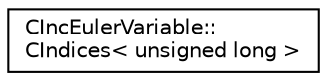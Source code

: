 digraph "Graphical Class Hierarchy"
{
 // LATEX_PDF_SIZE
  edge [fontname="Helvetica",fontsize="10",labelfontname="Helvetica",labelfontsize="10"];
  node [fontname="Helvetica",fontsize="10",shape=record];
  rankdir="LR";
  Node0 [label="CIncEulerVariable::\lCIndices\< unsigned long \>",height=0.2,width=0.4,color="black", fillcolor="white", style="filled",URL="$structCIncEulerVariable_1_1CIndices.html",tooltip=" "];
}
